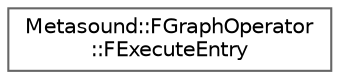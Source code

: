 digraph "Graphical Class Hierarchy"
{
 // INTERACTIVE_SVG=YES
 // LATEX_PDF_SIZE
  bgcolor="transparent";
  edge [fontname=Helvetica,fontsize=10,labelfontname=Helvetica,labelfontsize=10];
  node [fontname=Helvetica,fontsize=10,shape=box,height=0.2,width=0.4];
  rankdir="LR";
  Node0 [id="Node000000",label="Metasound::FGraphOperator\l::FExecuteEntry",height=0.2,width=0.4,color="grey40", fillcolor="white", style="filled",URL="$db/dd3/structMetasound_1_1FGraphOperator_1_1FExecuteEntry.html",tooltip=" "];
}
